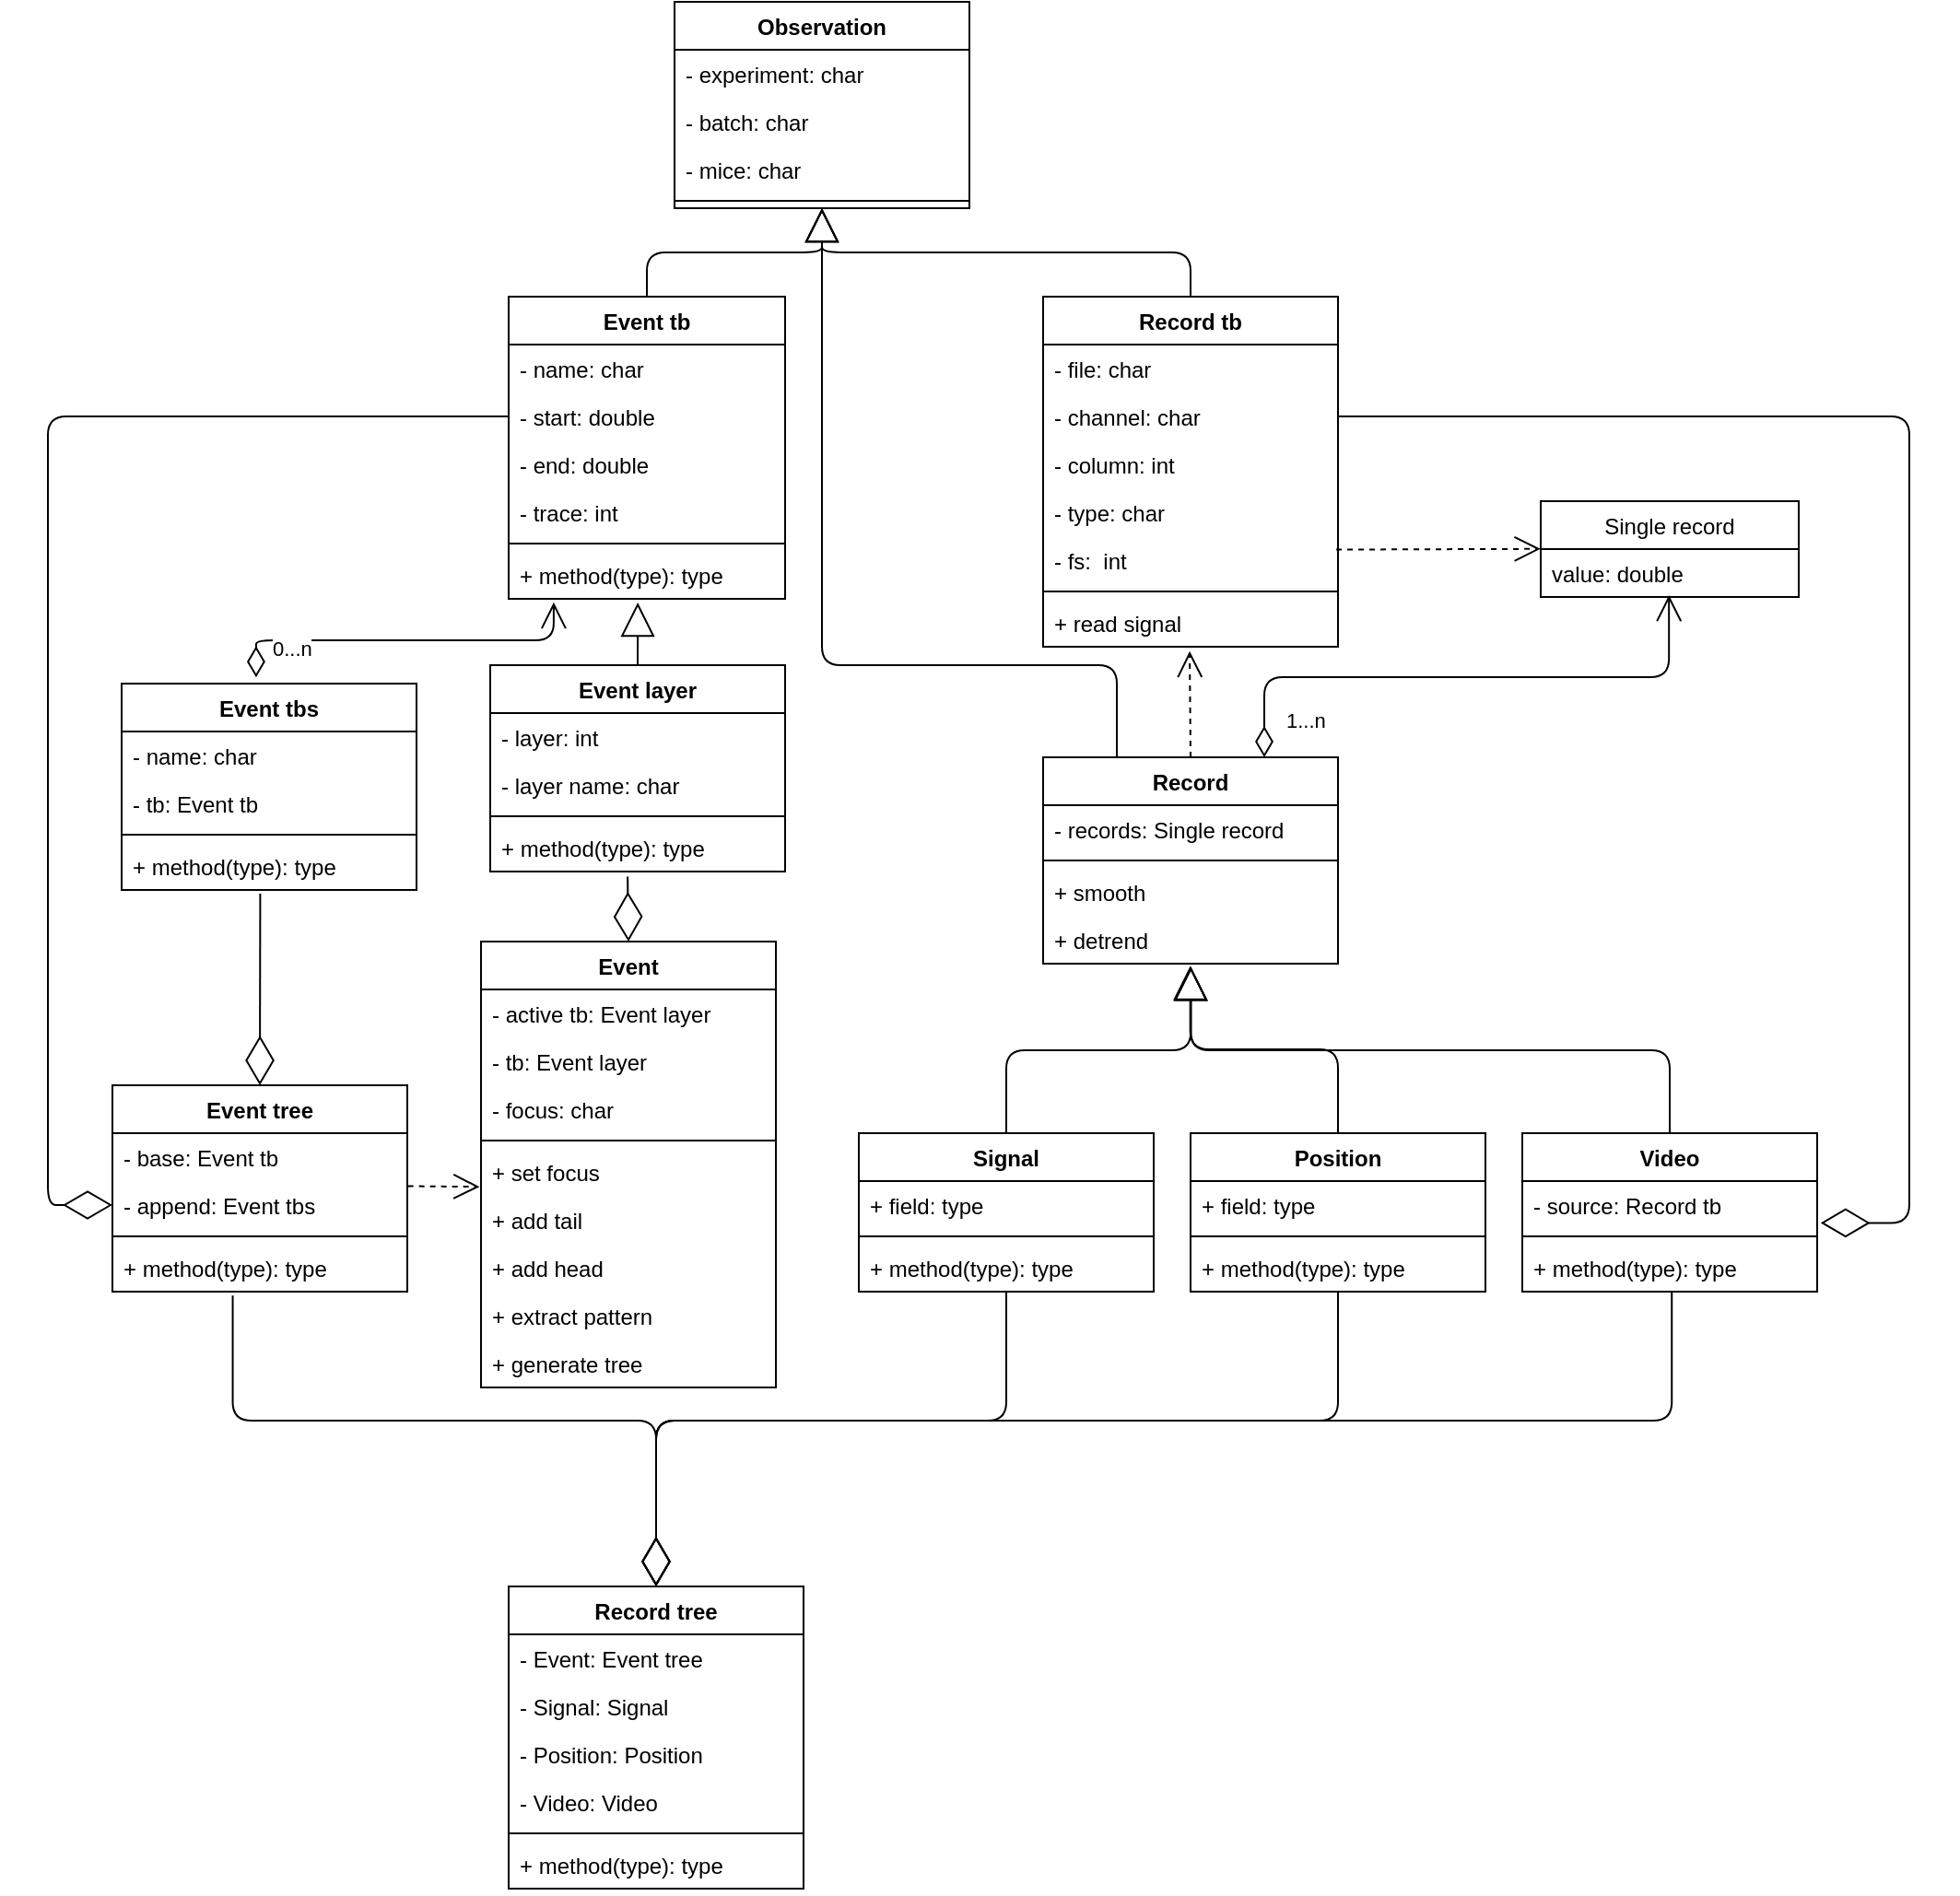 <mxfile version="18.1.3" type="github">
  <diagram id="C5RBs43oDa-KdzZeNtuy" name="Page-1">
    <mxGraphModel dx="677" dy="383" grid="1" gridSize="10" guides="1" tooltips="1" connect="1" arrows="1" fold="1" page="1" pageScale="2" pageWidth="827" pageHeight="1169" math="0" shadow="0">
      <root>
        <mxCell id="WIyWlLk6GJQsqaUBKTNV-0" />
        <mxCell id="WIyWlLk6GJQsqaUBKTNV-1" parent="WIyWlLk6GJQsqaUBKTNV-0" />
        <mxCell id="g5X8tNQzVNiP0ZFBKcUi-2" value="Observation" style="swimlane;fontStyle=1;align=center;verticalAlign=top;childLayout=stackLayout;horizontal=1;startSize=26;horizontalStack=0;resizeParent=1;resizeParentMax=0;resizeLast=0;collapsible=1;marginBottom=0;" parent="WIyWlLk6GJQsqaUBKTNV-1" vertex="1">
          <mxGeometry x="400" y="50" width="160" height="112" as="geometry">
            <mxRectangle x="400" y="50" width="40" height="26" as="alternateBounds" />
          </mxGeometry>
        </mxCell>
        <mxCell id="g5X8tNQzVNiP0ZFBKcUi-3" value="- experiment: char" style="text;strokeColor=none;fillColor=none;align=left;verticalAlign=top;spacingLeft=4;spacingRight=4;overflow=hidden;rotatable=0;points=[[0,0.5],[1,0.5]];portConstraint=eastwest;" parent="g5X8tNQzVNiP0ZFBKcUi-2" vertex="1">
          <mxGeometry y="26" width="160" height="26" as="geometry" />
        </mxCell>
        <mxCell id="g5X8tNQzVNiP0ZFBKcUi-6" value="- batch: char" style="text;strokeColor=none;fillColor=none;align=left;verticalAlign=top;spacingLeft=4;spacingRight=4;overflow=hidden;rotatable=0;points=[[0,0.5],[1,0.5]];portConstraint=eastwest;" parent="g5X8tNQzVNiP0ZFBKcUi-2" vertex="1">
          <mxGeometry y="52" width="160" height="26" as="geometry" />
        </mxCell>
        <mxCell id="g5X8tNQzVNiP0ZFBKcUi-7" value="- mice: char" style="text;strokeColor=none;fillColor=none;align=left;verticalAlign=top;spacingLeft=4;spacingRight=4;overflow=hidden;rotatable=0;points=[[0,0.5],[1,0.5]];portConstraint=eastwest;" parent="g5X8tNQzVNiP0ZFBKcUi-2" vertex="1">
          <mxGeometry y="78" width="160" height="26" as="geometry" />
        </mxCell>
        <mxCell id="g5X8tNQzVNiP0ZFBKcUi-4" value="" style="line;strokeWidth=1;fillColor=none;align=left;verticalAlign=middle;spacingTop=-1;spacingLeft=3;spacingRight=3;rotatable=0;labelPosition=right;points=[];portConstraint=eastwest;" parent="g5X8tNQzVNiP0ZFBKcUi-2" vertex="1">
          <mxGeometry y="104" width="160" height="8" as="geometry" />
        </mxCell>
        <mxCell id="g5X8tNQzVNiP0ZFBKcUi-10" value="Event tb" style="swimlane;fontStyle=1;align=center;verticalAlign=top;childLayout=stackLayout;horizontal=1;startSize=26;horizontalStack=0;resizeParent=1;resizeParentMax=0;resizeLast=0;collapsible=1;marginBottom=0;" parent="WIyWlLk6GJQsqaUBKTNV-1" vertex="1">
          <mxGeometry x="310" y="210" width="150" height="164" as="geometry">
            <mxRectangle x="10" y="210" width="70" height="26" as="alternateBounds" />
          </mxGeometry>
        </mxCell>
        <mxCell id="g5X8tNQzVNiP0ZFBKcUi-16" value="- name: char" style="text;strokeColor=none;fillColor=none;align=left;verticalAlign=top;spacingLeft=4;spacingRight=4;overflow=hidden;rotatable=0;points=[[0,0.5],[1,0.5]];portConstraint=eastwest;" parent="g5X8tNQzVNiP0ZFBKcUi-10" vertex="1">
          <mxGeometry y="26" width="150" height="26" as="geometry" />
        </mxCell>
        <mxCell id="g5X8tNQzVNiP0ZFBKcUi-17" value="- start: double" style="text;strokeColor=none;fillColor=none;align=left;verticalAlign=top;spacingLeft=4;spacingRight=4;overflow=hidden;rotatable=0;points=[[0,0.5],[1,0.5]];portConstraint=eastwest;" parent="g5X8tNQzVNiP0ZFBKcUi-10" vertex="1">
          <mxGeometry y="52" width="150" height="26" as="geometry" />
        </mxCell>
        <mxCell id="g5X8tNQzVNiP0ZFBKcUi-18" value="- end: double" style="text;strokeColor=none;fillColor=none;align=left;verticalAlign=top;spacingLeft=4;spacingRight=4;overflow=hidden;rotatable=0;points=[[0,0.5],[1,0.5]];portConstraint=eastwest;" parent="g5X8tNQzVNiP0ZFBKcUi-10" vertex="1">
          <mxGeometry y="78" width="150" height="26" as="geometry" />
        </mxCell>
        <mxCell id="14vzVCktS70kC3hWp3zM-2" value="- trace: int" style="text;strokeColor=none;fillColor=none;align=left;verticalAlign=top;spacingLeft=4;spacingRight=4;overflow=hidden;rotatable=0;points=[[0,0.5],[1,0.5]];portConstraint=eastwest;" vertex="1" parent="g5X8tNQzVNiP0ZFBKcUi-10">
          <mxGeometry y="104" width="150" height="26" as="geometry" />
        </mxCell>
        <mxCell id="g5X8tNQzVNiP0ZFBKcUi-12" value="" style="line;strokeWidth=1;fillColor=none;align=left;verticalAlign=middle;spacingTop=-1;spacingLeft=3;spacingRight=3;rotatable=0;labelPosition=right;points=[];portConstraint=eastwest;" parent="g5X8tNQzVNiP0ZFBKcUi-10" vertex="1">
          <mxGeometry y="130" width="150" height="8" as="geometry" />
        </mxCell>
        <mxCell id="g5X8tNQzVNiP0ZFBKcUi-13" value="+ method(type): type" style="text;strokeColor=none;fillColor=none;align=left;verticalAlign=top;spacingLeft=4;spacingRight=4;overflow=hidden;rotatable=0;points=[[0,0.5],[1,0.5]];portConstraint=eastwest;" parent="g5X8tNQzVNiP0ZFBKcUi-10" vertex="1">
          <mxGeometry y="138" width="150" height="26" as="geometry" />
        </mxCell>
        <mxCell id="g5X8tNQzVNiP0ZFBKcUi-21" value="Record tb" style="swimlane;fontStyle=1;align=center;verticalAlign=top;childLayout=stackLayout;horizontal=1;startSize=26;horizontalStack=0;resizeParent=1;resizeParentMax=0;resizeLast=0;collapsible=1;marginBottom=0;" parent="WIyWlLk6GJQsqaUBKTNV-1" vertex="1">
          <mxGeometry x="600" y="210" width="160" height="190" as="geometry">
            <mxRectangle x="230" y="210" width="70" height="26" as="alternateBounds" />
          </mxGeometry>
        </mxCell>
        <mxCell id="g5X8tNQzVNiP0ZFBKcUi-22" value="- file: char" style="text;strokeColor=none;fillColor=none;align=left;verticalAlign=top;spacingLeft=4;spacingRight=4;overflow=hidden;rotatable=0;points=[[0,0.5],[1,0.5]];portConstraint=eastwest;" parent="g5X8tNQzVNiP0ZFBKcUi-21" vertex="1">
          <mxGeometry y="26" width="160" height="26" as="geometry" />
        </mxCell>
        <mxCell id="g5X8tNQzVNiP0ZFBKcUi-25" value="- channel: char" style="text;strokeColor=none;fillColor=none;align=left;verticalAlign=top;spacingLeft=4;spacingRight=4;overflow=hidden;rotatable=0;points=[[0,0.5],[1,0.5]];portConstraint=eastwest;" parent="g5X8tNQzVNiP0ZFBKcUi-21" vertex="1">
          <mxGeometry y="52" width="160" height="26" as="geometry" />
        </mxCell>
        <mxCell id="g5X8tNQzVNiP0ZFBKcUi-161" value="- column: int" style="text;strokeColor=none;fillColor=none;align=left;verticalAlign=top;spacingLeft=4;spacingRight=4;overflow=hidden;rotatable=0;points=[[0,0.5],[1,0.5]];portConstraint=eastwest;" parent="g5X8tNQzVNiP0ZFBKcUi-21" vertex="1">
          <mxGeometry y="78" width="160" height="26" as="geometry" />
        </mxCell>
        <mxCell id="g5X8tNQzVNiP0ZFBKcUi-160" value="- type: char" style="text;strokeColor=none;fillColor=none;align=left;verticalAlign=top;spacingLeft=4;spacingRight=4;overflow=hidden;rotatable=0;points=[[0,0.5],[1,0.5]];portConstraint=eastwest;" parent="g5X8tNQzVNiP0ZFBKcUi-21" vertex="1">
          <mxGeometry y="104" width="160" height="26" as="geometry" />
        </mxCell>
        <mxCell id="g5X8tNQzVNiP0ZFBKcUi-171" value="- fs:  int" style="text;strokeColor=none;fillColor=none;align=left;verticalAlign=top;spacingLeft=4;spacingRight=4;overflow=hidden;rotatable=0;points=[[0,0.5],[1,0.5]];portConstraint=eastwest;" parent="g5X8tNQzVNiP0ZFBKcUi-21" vertex="1">
          <mxGeometry y="130" width="160" height="26" as="geometry" />
        </mxCell>
        <mxCell id="g5X8tNQzVNiP0ZFBKcUi-23" value="" style="line;strokeWidth=1;fillColor=none;align=left;verticalAlign=middle;spacingTop=-1;spacingLeft=3;spacingRight=3;rotatable=0;labelPosition=right;points=[];portConstraint=eastwest;" parent="g5X8tNQzVNiP0ZFBKcUi-21" vertex="1">
          <mxGeometry y="156" width="160" height="8" as="geometry" />
        </mxCell>
        <mxCell id="g5X8tNQzVNiP0ZFBKcUi-24" value="+ read signal" style="text;strokeColor=none;fillColor=none;align=left;verticalAlign=top;spacingLeft=4;spacingRight=4;overflow=hidden;rotatable=0;points=[[0,0.5],[1,0.5]];portConstraint=eastwest;" parent="g5X8tNQzVNiP0ZFBKcUi-21" vertex="1">
          <mxGeometry y="164" width="160" height="26" as="geometry" />
        </mxCell>
        <mxCell id="g5X8tNQzVNiP0ZFBKcUi-29" value="Event" style="swimlane;fontStyle=1;align=center;verticalAlign=top;childLayout=stackLayout;horizontal=1;startSize=26;horizontalStack=0;resizeParent=1;resizeParentMax=0;resizeLast=0;collapsible=1;marginBottom=0;" parent="WIyWlLk6GJQsqaUBKTNV-1" vertex="1">
          <mxGeometry x="295" y="560" width="160" height="242" as="geometry" />
        </mxCell>
        <mxCell id="g5X8tNQzVNiP0ZFBKcUi-30" value="- active tb: Event layer" style="text;strokeColor=none;fillColor=none;align=left;verticalAlign=top;spacingLeft=4;spacingRight=4;overflow=hidden;rotatable=0;points=[[0,0.5],[1,0.5]];portConstraint=eastwest;" parent="g5X8tNQzVNiP0ZFBKcUi-29" vertex="1">
          <mxGeometry y="26" width="160" height="26" as="geometry" />
        </mxCell>
        <mxCell id="g5X8tNQzVNiP0ZFBKcUi-33" value="- tb: Event layer" style="text;strokeColor=none;fillColor=none;align=left;verticalAlign=top;spacingLeft=4;spacingRight=4;overflow=hidden;rotatable=0;points=[[0,0.5],[1,0.5]];portConstraint=eastwest;" parent="g5X8tNQzVNiP0ZFBKcUi-29" vertex="1">
          <mxGeometry y="52" width="160" height="26" as="geometry" />
        </mxCell>
        <mxCell id="g5X8tNQzVNiP0ZFBKcUi-34" value="- focus: char" style="text;strokeColor=none;fillColor=none;align=left;verticalAlign=top;spacingLeft=4;spacingRight=4;overflow=hidden;rotatable=0;points=[[0,0.5],[1,0.5]];portConstraint=eastwest;" parent="g5X8tNQzVNiP0ZFBKcUi-29" vertex="1">
          <mxGeometry y="78" width="160" height="26" as="geometry" />
        </mxCell>
        <mxCell id="g5X8tNQzVNiP0ZFBKcUi-31" value="" style="line;strokeWidth=1;fillColor=none;align=left;verticalAlign=middle;spacingTop=-1;spacingLeft=3;spacingRight=3;rotatable=0;labelPosition=right;points=[];portConstraint=eastwest;" parent="g5X8tNQzVNiP0ZFBKcUi-29" vertex="1">
          <mxGeometry y="104" width="160" height="8" as="geometry" />
        </mxCell>
        <mxCell id="g5X8tNQzVNiP0ZFBKcUi-32" value="+ set focus" style="text;strokeColor=none;fillColor=none;align=left;verticalAlign=top;spacingLeft=4;spacingRight=4;overflow=hidden;rotatable=0;points=[[0,0.5],[1,0.5]];portConstraint=eastwest;" parent="g5X8tNQzVNiP0ZFBKcUi-29" vertex="1">
          <mxGeometry y="112" width="160" height="26" as="geometry" />
        </mxCell>
        <mxCell id="g5X8tNQzVNiP0ZFBKcUi-38" value="+ add tail" style="text;strokeColor=none;fillColor=none;align=left;verticalAlign=top;spacingLeft=4;spacingRight=4;overflow=hidden;rotatable=0;points=[[0,0.5],[1,0.5]];portConstraint=eastwest;" parent="g5X8tNQzVNiP0ZFBKcUi-29" vertex="1">
          <mxGeometry y="138" width="160" height="26" as="geometry" />
        </mxCell>
        <mxCell id="g5X8tNQzVNiP0ZFBKcUi-154" value="+ add head" style="text;strokeColor=none;fillColor=none;align=left;verticalAlign=top;spacingLeft=4;spacingRight=4;overflow=hidden;rotatable=0;points=[[0,0.5],[1,0.5]];portConstraint=eastwest;" parent="g5X8tNQzVNiP0ZFBKcUi-29" vertex="1">
          <mxGeometry y="164" width="160" height="26" as="geometry" />
        </mxCell>
        <mxCell id="14vzVCktS70kC3hWp3zM-0" value="+ extract pattern" style="text;strokeColor=none;fillColor=none;align=left;verticalAlign=top;spacingLeft=4;spacingRight=4;overflow=hidden;rotatable=0;points=[[0,0.5],[1,0.5]];portConstraint=eastwest;" vertex="1" parent="g5X8tNQzVNiP0ZFBKcUi-29">
          <mxGeometry y="190" width="160" height="26" as="geometry" />
        </mxCell>
        <mxCell id="g5X8tNQzVNiP0ZFBKcUi-162" value="+ generate tree" style="text;strokeColor=none;fillColor=none;align=left;verticalAlign=top;spacingLeft=4;spacingRight=4;overflow=hidden;rotatable=0;points=[[0,0.5],[1,0.5]];portConstraint=eastwest;" parent="g5X8tNQzVNiP0ZFBKcUi-29" vertex="1">
          <mxGeometry y="216" width="160" height="26" as="geometry" />
        </mxCell>
        <mxCell id="g5X8tNQzVNiP0ZFBKcUi-45" value="Record" style="swimlane;fontStyle=1;align=center;verticalAlign=top;childLayout=stackLayout;horizontal=1;startSize=26;horizontalStack=0;resizeParent=1;resizeParentMax=0;resizeLast=0;collapsible=1;marginBottom=0;" parent="WIyWlLk6GJQsqaUBKTNV-1" vertex="1">
          <mxGeometry x="600" y="460" width="160" height="112" as="geometry" />
        </mxCell>
        <mxCell id="g5X8tNQzVNiP0ZFBKcUi-46" value="- records: Single record" style="text;strokeColor=none;fillColor=none;align=left;verticalAlign=top;spacingLeft=4;spacingRight=4;overflow=hidden;rotatable=0;points=[[0,0.5],[1,0.5]];portConstraint=eastwest;" parent="g5X8tNQzVNiP0ZFBKcUi-45" vertex="1">
          <mxGeometry y="26" width="160" height="26" as="geometry" />
        </mxCell>
        <mxCell id="g5X8tNQzVNiP0ZFBKcUi-47" value="" style="line;strokeWidth=1;fillColor=none;align=left;verticalAlign=middle;spacingTop=-1;spacingLeft=3;spacingRight=3;rotatable=0;labelPosition=right;points=[];portConstraint=eastwest;" parent="g5X8tNQzVNiP0ZFBKcUi-45" vertex="1">
          <mxGeometry y="52" width="160" height="8" as="geometry" />
        </mxCell>
        <mxCell id="g5X8tNQzVNiP0ZFBKcUi-48" value="+ smooth" style="text;strokeColor=none;fillColor=none;align=left;verticalAlign=top;spacingLeft=4;spacingRight=4;overflow=hidden;rotatable=0;points=[[0,0.5],[1,0.5]];portConstraint=eastwest;" parent="g5X8tNQzVNiP0ZFBKcUi-45" vertex="1">
          <mxGeometry y="60" width="160" height="26" as="geometry" />
        </mxCell>
        <mxCell id="g5X8tNQzVNiP0ZFBKcUi-156" value="+ detrend" style="text;strokeColor=none;fillColor=none;align=left;verticalAlign=top;spacingLeft=4;spacingRight=4;overflow=hidden;rotatable=0;points=[[0,0.5],[1,0.5]];portConstraint=eastwest;" parent="g5X8tNQzVNiP0ZFBKcUi-45" vertex="1">
          <mxGeometry y="86" width="160" height="26" as="geometry" />
        </mxCell>
        <mxCell id="g5X8tNQzVNiP0ZFBKcUi-50" value="" style="endArrow=open;endSize=12;dashed=1;html=1;rounded=0;entryX=0.497;entryY=1.093;entryDx=0;entryDy=0;entryPerimeter=0;exitX=0.5;exitY=0;exitDx=0;exitDy=0;" parent="WIyWlLk6GJQsqaUBKTNV-1" source="g5X8tNQzVNiP0ZFBKcUi-45" target="g5X8tNQzVNiP0ZFBKcUi-24" edge="1">
          <mxGeometry width="160" relative="1" as="geometry">
            <mxPoint x="430" y="350" as="sourcePoint" />
            <mxPoint x="590" y="350" as="targetPoint" />
          </mxGeometry>
        </mxCell>
        <mxCell id="g5X8tNQzVNiP0ZFBKcUi-62" value="Signal" style="swimlane;fontStyle=1;align=center;verticalAlign=top;childLayout=stackLayout;horizontal=1;startSize=26;horizontalStack=0;resizeParent=1;resizeParentMax=0;resizeLast=0;collapsible=1;marginBottom=0;" parent="WIyWlLk6GJQsqaUBKTNV-1" vertex="1">
          <mxGeometry x="500" y="664" width="160" height="86" as="geometry">
            <mxRectangle x="500" y="664" width="70" height="26" as="alternateBounds" />
          </mxGeometry>
        </mxCell>
        <mxCell id="g5X8tNQzVNiP0ZFBKcUi-63" value="+ field: type" style="text;strokeColor=none;fillColor=none;align=left;verticalAlign=top;spacingLeft=4;spacingRight=4;overflow=hidden;rotatable=0;points=[[0,0.5],[1,0.5]];portConstraint=eastwest;" parent="g5X8tNQzVNiP0ZFBKcUi-62" vertex="1">
          <mxGeometry y="26" width="160" height="26" as="geometry" />
        </mxCell>
        <mxCell id="g5X8tNQzVNiP0ZFBKcUi-64" value="" style="line;strokeWidth=1;fillColor=none;align=left;verticalAlign=middle;spacingTop=-1;spacingLeft=3;spacingRight=3;rotatable=0;labelPosition=right;points=[];portConstraint=eastwest;" parent="g5X8tNQzVNiP0ZFBKcUi-62" vertex="1">
          <mxGeometry y="52" width="160" height="8" as="geometry" />
        </mxCell>
        <mxCell id="g5X8tNQzVNiP0ZFBKcUi-65" value="+ method(type): type" style="text;strokeColor=none;fillColor=none;align=left;verticalAlign=top;spacingLeft=4;spacingRight=4;overflow=hidden;rotatable=0;points=[[0,0.5],[1,0.5]];portConstraint=eastwest;" parent="g5X8tNQzVNiP0ZFBKcUi-62" vertex="1">
          <mxGeometry y="60" width="160" height="26" as="geometry" />
        </mxCell>
        <mxCell id="g5X8tNQzVNiP0ZFBKcUi-66" value="Position" style="swimlane;fontStyle=1;align=center;verticalAlign=top;childLayout=stackLayout;horizontal=1;startSize=26;horizontalStack=0;resizeParent=1;resizeParentMax=0;resizeLast=0;collapsible=1;marginBottom=0;" parent="WIyWlLk6GJQsqaUBKTNV-1" vertex="1">
          <mxGeometry x="680" y="664" width="160" height="86" as="geometry">
            <mxRectangle x="680" y="664" width="80" height="26" as="alternateBounds" />
          </mxGeometry>
        </mxCell>
        <mxCell id="g5X8tNQzVNiP0ZFBKcUi-67" value="+ field: type" style="text;strokeColor=none;fillColor=none;align=left;verticalAlign=top;spacingLeft=4;spacingRight=4;overflow=hidden;rotatable=0;points=[[0,0.5],[1,0.5]];portConstraint=eastwest;" parent="g5X8tNQzVNiP0ZFBKcUi-66" vertex="1">
          <mxGeometry y="26" width="160" height="26" as="geometry" />
        </mxCell>
        <mxCell id="g5X8tNQzVNiP0ZFBKcUi-68" value="" style="line;strokeWidth=1;fillColor=none;align=left;verticalAlign=middle;spacingTop=-1;spacingLeft=3;spacingRight=3;rotatable=0;labelPosition=right;points=[];portConstraint=eastwest;" parent="g5X8tNQzVNiP0ZFBKcUi-66" vertex="1">
          <mxGeometry y="52" width="160" height="8" as="geometry" />
        </mxCell>
        <mxCell id="g5X8tNQzVNiP0ZFBKcUi-69" value="+ method(type): type" style="text;strokeColor=none;fillColor=none;align=left;verticalAlign=top;spacingLeft=4;spacingRight=4;overflow=hidden;rotatable=0;points=[[0,0.5],[1,0.5]];portConstraint=eastwest;" parent="g5X8tNQzVNiP0ZFBKcUi-66" vertex="1">
          <mxGeometry y="60" width="160" height="26" as="geometry" />
        </mxCell>
        <mxCell id="g5X8tNQzVNiP0ZFBKcUi-70" value="Video" style="swimlane;fontStyle=1;align=center;verticalAlign=top;childLayout=stackLayout;horizontal=1;startSize=26;horizontalStack=0;resizeParent=1;resizeParentMax=0;resizeLast=0;collapsible=1;marginBottom=0;" parent="WIyWlLk6GJQsqaUBKTNV-1" vertex="1">
          <mxGeometry x="860" y="664" width="160" height="86" as="geometry">
            <mxRectangle x="860" y="664" width="60" height="26" as="alternateBounds" />
          </mxGeometry>
        </mxCell>
        <mxCell id="g5X8tNQzVNiP0ZFBKcUi-71" value="- source: Record tb" style="text;strokeColor=none;fillColor=none;align=left;verticalAlign=top;spacingLeft=4;spacingRight=4;overflow=hidden;rotatable=0;points=[[0,0.5],[1,0.5]];portConstraint=eastwest;" parent="g5X8tNQzVNiP0ZFBKcUi-70" vertex="1">
          <mxGeometry y="26" width="160" height="26" as="geometry" />
        </mxCell>
        <mxCell id="g5X8tNQzVNiP0ZFBKcUi-72" value="" style="line;strokeWidth=1;fillColor=none;align=left;verticalAlign=middle;spacingTop=-1;spacingLeft=3;spacingRight=3;rotatable=0;labelPosition=right;points=[];portConstraint=eastwest;" parent="g5X8tNQzVNiP0ZFBKcUi-70" vertex="1">
          <mxGeometry y="52" width="160" height="8" as="geometry" />
        </mxCell>
        <mxCell id="g5X8tNQzVNiP0ZFBKcUi-73" value="+ method(type): type" style="text;strokeColor=none;fillColor=none;align=left;verticalAlign=top;spacingLeft=4;spacingRight=4;overflow=hidden;rotatable=0;points=[[0,0.5],[1,0.5]];portConstraint=eastwest;" parent="g5X8tNQzVNiP0ZFBKcUi-70" vertex="1">
          <mxGeometry y="60" width="160" height="26" as="geometry" />
        </mxCell>
        <mxCell id="g5X8tNQzVNiP0ZFBKcUi-89" value="" style="endArrow=block;endSize=16;endFill=0;html=1;exitX=0.5;exitY=0;exitDx=0;exitDy=0;edgeStyle=elbowEdgeStyle;entryX=0.501;entryY=1.062;entryDx=0;entryDy=0;entryPerimeter=0;elbow=vertical;" parent="WIyWlLk6GJQsqaUBKTNV-1" source="g5X8tNQzVNiP0ZFBKcUi-62" target="g5X8tNQzVNiP0ZFBKcUi-156" edge="1">
          <mxGeometry width="160" relative="1" as="geometry">
            <mxPoint x="620" y="500" as="sourcePoint" />
            <mxPoint x="780" y="500" as="targetPoint" />
          </mxGeometry>
        </mxCell>
        <mxCell id="g5X8tNQzVNiP0ZFBKcUi-90" value="" style="endArrow=block;endSize=16;endFill=0;html=1;exitX=0.5;exitY=0;exitDx=0;exitDy=0;edgeStyle=elbowEdgeStyle;elbow=vertical;entryX=0.499;entryY=1.046;entryDx=0;entryDy=0;entryPerimeter=0;" parent="WIyWlLk6GJQsqaUBKTNV-1" source="g5X8tNQzVNiP0ZFBKcUi-66" target="g5X8tNQzVNiP0ZFBKcUi-156" edge="1">
          <mxGeometry width="160" relative="1" as="geometry">
            <mxPoint x="550" y="620" as="sourcePoint" />
            <mxPoint x="700" y="550" as="targetPoint" />
          </mxGeometry>
        </mxCell>
        <mxCell id="g5X8tNQzVNiP0ZFBKcUi-91" value="" style="endArrow=block;endSize=16;endFill=0;html=1;edgeStyle=elbowEdgeStyle;elbow=vertical;exitX=0.5;exitY=0;exitDx=0;exitDy=0;entryX=0.501;entryY=1.062;entryDx=0;entryDy=0;entryPerimeter=0;" parent="WIyWlLk6GJQsqaUBKTNV-1" source="g5X8tNQzVNiP0ZFBKcUi-70" target="g5X8tNQzVNiP0ZFBKcUi-156" edge="1">
          <mxGeometry width="160" relative="1" as="geometry">
            <mxPoint x="880" y="600" as="sourcePoint" />
            <mxPoint x="680" y="570" as="targetPoint" />
          </mxGeometry>
        </mxCell>
        <mxCell id="g5X8tNQzVNiP0ZFBKcUi-94" value="Record tree" style="swimlane;fontStyle=1;align=center;verticalAlign=top;childLayout=stackLayout;horizontal=1;startSize=26;horizontalStack=0;resizeParent=1;resizeParentMax=0;resizeLast=0;collapsible=1;marginBottom=0;" parent="WIyWlLk6GJQsqaUBKTNV-1" vertex="1">
          <mxGeometry x="310" y="910" width="160" height="164" as="geometry" />
        </mxCell>
        <mxCell id="g5X8tNQzVNiP0ZFBKcUi-95" value="- Event: Event tree" style="text;strokeColor=none;fillColor=none;align=left;verticalAlign=top;spacingLeft=4;spacingRight=4;overflow=hidden;rotatable=0;points=[[0,0.5],[1,0.5]];portConstraint=eastwest;" parent="g5X8tNQzVNiP0ZFBKcUi-94" vertex="1">
          <mxGeometry y="26" width="160" height="26" as="geometry" />
        </mxCell>
        <mxCell id="g5X8tNQzVNiP0ZFBKcUi-138" value="- Signal: Signal" style="text;strokeColor=none;fillColor=none;align=left;verticalAlign=top;spacingLeft=4;spacingRight=4;overflow=hidden;rotatable=0;points=[[0,0.5],[1,0.5]];portConstraint=eastwest;" parent="g5X8tNQzVNiP0ZFBKcUi-94" vertex="1">
          <mxGeometry y="52" width="160" height="26" as="geometry" />
        </mxCell>
        <mxCell id="g5X8tNQzVNiP0ZFBKcUi-98" value="- Position: Position" style="text;strokeColor=none;fillColor=none;align=left;verticalAlign=top;spacingLeft=4;spacingRight=4;overflow=hidden;rotatable=0;points=[[0,0.5],[1,0.5]];portConstraint=eastwest;" parent="g5X8tNQzVNiP0ZFBKcUi-94" vertex="1">
          <mxGeometry y="78" width="160" height="26" as="geometry" />
        </mxCell>
        <mxCell id="g5X8tNQzVNiP0ZFBKcUi-99" value="- Video: Video" style="text;strokeColor=none;fillColor=none;align=left;verticalAlign=top;spacingLeft=4;spacingRight=4;overflow=hidden;rotatable=0;points=[[0,0.5],[1,0.5]];portConstraint=eastwest;" parent="g5X8tNQzVNiP0ZFBKcUi-94" vertex="1">
          <mxGeometry y="104" width="160" height="26" as="geometry" />
        </mxCell>
        <mxCell id="g5X8tNQzVNiP0ZFBKcUi-96" value="" style="line;strokeWidth=1;fillColor=none;align=left;verticalAlign=middle;spacingTop=-1;spacingLeft=3;spacingRight=3;rotatable=0;labelPosition=right;points=[];portConstraint=eastwest;" parent="g5X8tNQzVNiP0ZFBKcUi-94" vertex="1">
          <mxGeometry y="130" width="160" height="8" as="geometry" />
        </mxCell>
        <mxCell id="g5X8tNQzVNiP0ZFBKcUi-97" value="+ method(type): type" style="text;strokeColor=none;fillColor=none;align=left;verticalAlign=top;spacingLeft=4;spacingRight=4;overflow=hidden;rotatable=0;points=[[0,0.5],[1,0.5]];portConstraint=eastwest;" parent="g5X8tNQzVNiP0ZFBKcUi-94" vertex="1">
          <mxGeometry y="138" width="160" height="26" as="geometry" />
        </mxCell>
        <mxCell id="g5X8tNQzVNiP0ZFBKcUi-100" value="Event tree" style="swimlane;fontStyle=1;align=center;verticalAlign=top;childLayout=stackLayout;horizontal=1;startSize=26;horizontalStack=0;resizeParent=1;resizeParentMax=0;resizeLast=0;collapsible=1;marginBottom=0;" parent="WIyWlLk6GJQsqaUBKTNV-1" vertex="1">
          <mxGeometry x="95" y="638" width="160" height="112" as="geometry" />
        </mxCell>
        <mxCell id="g5X8tNQzVNiP0ZFBKcUi-101" value="- base: Event tb" style="text;strokeColor=none;fillColor=none;align=left;verticalAlign=top;spacingLeft=4;spacingRight=4;overflow=hidden;rotatable=0;points=[[0,0.5],[1,0.5]];portConstraint=eastwest;" parent="g5X8tNQzVNiP0ZFBKcUi-100" vertex="1">
          <mxGeometry y="26" width="160" height="26" as="geometry" />
        </mxCell>
        <mxCell id="g5X8tNQzVNiP0ZFBKcUi-104" value="- append: Event tbs" style="text;strokeColor=none;fillColor=none;align=left;verticalAlign=top;spacingLeft=4;spacingRight=4;overflow=hidden;rotatable=0;points=[[0,0.5],[1,0.5]];portConstraint=eastwest;" parent="g5X8tNQzVNiP0ZFBKcUi-100" vertex="1">
          <mxGeometry y="52" width="160" height="26" as="geometry" />
        </mxCell>
        <mxCell id="g5X8tNQzVNiP0ZFBKcUi-102" value="" style="line;strokeWidth=1;fillColor=none;align=left;verticalAlign=middle;spacingTop=-1;spacingLeft=3;spacingRight=3;rotatable=0;labelPosition=right;points=[];portConstraint=eastwest;" parent="g5X8tNQzVNiP0ZFBKcUi-100" vertex="1">
          <mxGeometry y="78" width="160" height="8" as="geometry" />
        </mxCell>
        <mxCell id="g5X8tNQzVNiP0ZFBKcUi-103" value="+ method(type): type" style="text;strokeColor=none;fillColor=none;align=left;verticalAlign=top;spacingLeft=4;spacingRight=4;overflow=hidden;rotatable=0;points=[[0,0.5],[1,0.5]];portConstraint=eastwest;" parent="g5X8tNQzVNiP0ZFBKcUi-100" vertex="1">
          <mxGeometry y="86" width="160" height="26" as="geometry" />
        </mxCell>
        <mxCell id="g5X8tNQzVNiP0ZFBKcUi-106" value="Event layer" style="swimlane;fontStyle=1;align=center;verticalAlign=top;childLayout=stackLayout;horizontal=1;startSize=26;horizontalStack=0;resizeParent=1;resizeParentMax=0;resizeLast=0;collapsible=1;marginBottom=0;" parent="WIyWlLk6GJQsqaUBKTNV-1" vertex="1">
          <mxGeometry x="300" y="410" width="160" height="112" as="geometry" />
        </mxCell>
        <mxCell id="g5X8tNQzVNiP0ZFBKcUi-107" value="- layer: int" style="text;strokeColor=none;fillColor=none;align=left;verticalAlign=top;spacingLeft=4;spacingRight=4;overflow=hidden;rotatable=0;points=[[0,0.5],[1,0.5]];portConstraint=eastwest;" parent="g5X8tNQzVNiP0ZFBKcUi-106" vertex="1">
          <mxGeometry y="26" width="160" height="26" as="geometry" />
        </mxCell>
        <mxCell id="14vzVCktS70kC3hWp3zM-1" value="- layer name: char" style="text;strokeColor=none;fillColor=none;align=left;verticalAlign=top;spacingLeft=4;spacingRight=4;overflow=hidden;rotatable=0;points=[[0,0.5],[1,0.5]];portConstraint=eastwest;" vertex="1" parent="g5X8tNQzVNiP0ZFBKcUi-106">
          <mxGeometry y="52" width="160" height="26" as="geometry" />
        </mxCell>
        <mxCell id="g5X8tNQzVNiP0ZFBKcUi-108" value="" style="line;strokeWidth=1;fillColor=none;align=left;verticalAlign=middle;spacingTop=-1;spacingLeft=3;spacingRight=3;rotatable=0;labelPosition=right;points=[];portConstraint=eastwest;" parent="g5X8tNQzVNiP0ZFBKcUi-106" vertex="1">
          <mxGeometry y="78" width="160" height="8" as="geometry" />
        </mxCell>
        <mxCell id="g5X8tNQzVNiP0ZFBKcUi-109" value="+ method(type): type" style="text;strokeColor=none;fillColor=none;align=left;verticalAlign=top;spacingLeft=4;spacingRight=4;overflow=hidden;rotatable=0;points=[[0,0.5],[1,0.5]];portConstraint=eastwest;" parent="g5X8tNQzVNiP0ZFBKcUi-106" vertex="1">
          <mxGeometry y="86" width="160" height="26" as="geometry" />
        </mxCell>
        <mxCell id="g5X8tNQzVNiP0ZFBKcUi-112" value="" style="endArrow=block;endSize=16;endFill=0;html=1;elbow=vertical;exitX=0.5;exitY=0;exitDx=0;exitDy=0;entryX=0.467;entryY=1.077;entryDx=0;entryDy=0;entryPerimeter=0;" parent="WIyWlLk6GJQsqaUBKTNV-1" source="g5X8tNQzVNiP0ZFBKcUi-106" target="g5X8tNQzVNiP0ZFBKcUi-13" edge="1">
          <mxGeometry width="160" relative="1" as="geometry">
            <mxPoint x="470" y="420" as="sourcePoint" />
            <mxPoint x="630" y="420" as="targetPoint" />
          </mxGeometry>
        </mxCell>
        <mxCell id="g5X8tNQzVNiP0ZFBKcUi-114" value="Event tbs" style="swimlane;fontStyle=1;align=center;verticalAlign=top;childLayout=stackLayout;horizontal=1;startSize=26;horizontalStack=0;resizeParent=1;resizeParentMax=0;resizeLast=0;collapsible=1;marginBottom=0;" parent="WIyWlLk6GJQsqaUBKTNV-1" vertex="1">
          <mxGeometry x="100" y="420" width="160" height="112" as="geometry" />
        </mxCell>
        <mxCell id="g5X8tNQzVNiP0ZFBKcUi-115" value="- name: char" style="text;strokeColor=none;fillColor=none;align=left;verticalAlign=top;spacingLeft=4;spacingRight=4;overflow=hidden;rotatable=0;points=[[0,0.5],[1,0.5]];portConstraint=eastwest;" parent="g5X8tNQzVNiP0ZFBKcUi-114" vertex="1">
          <mxGeometry y="26" width="160" height="26" as="geometry" />
        </mxCell>
        <mxCell id="g5X8tNQzVNiP0ZFBKcUi-118" value="- tb: Event tb" style="text;strokeColor=none;fillColor=none;align=left;verticalAlign=top;spacingLeft=4;spacingRight=4;overflow=hidden;rotatable=0;points=[[0,0.5],[1,0.5]];portConstraint=eastwest;" parent="g5X8tNQzVNiP0ZFBKcUi-114" vertex="1">
          <mxGeometry y="52" width="160" height="26" as="geometry" />
        </mxCell>
        <mxCell id="g5X8tNQzVNiP0ZFBKcUi-116" value="" style="line;strokeWidth=1;fillColor=none;align=left;verticalAlign=middle;spacingTop=-1;spacingLeft=3;spacingRight=3;rotatable=0;labelPosition=right;points=[];portConstraint=eastwest;" parent="g5X8tNQzVNiP0ZFBKcUi-114" vertex="1">
          <mxGeometry y="78" width="160" height="8" as="geometry" />
        </mxCell>
        <mxCell id="g5X8tNQzVNiP0ZFBKcUi-117" value="+ method(type): type" style="text;strokeColor=none;fillColor=none;align=left;verticalAlign=top;spacingLeft=4;spacingRight=4;overflow=hidden;rotatable=0;points=[[0,0.5],[1,0.5]];portConstraint=eastwest;" parent="g5X8tNQzVNiP0ZFBKcUi-114" vertex="1">
          <mxGeometry y="86" width="160" height="26" as="geometry" />
        </mxCell>
        <mxCell id="g5X8tNQzVNiP0ZFBKcUi-122" value="0...n" style="endArrow=open;html=1;endSize=12;startArrow=diamondThin;startSize=14;startFill=0;edgeStyle=elbowEdgeStyle;align=left;verticalAlign=bottom;entryX=0.163;entryY=1.074;entryDx=0;entryDy=0;entryPerimeter=0;exitX=0.456;exitY=-0.03;exitDx=0;exitDy=0;exitPerimeter=0;elbow=vertical;" parent="WIyWlLk6GJQsqaUBKTNV-1" source="g5X8tNQzVNiP0ZFBKcUi-114" target="g5X8tNQzVNiP0ZFBKcUi-13" edge="1">
          <mxGeometry x="-0.936" y="-7" relative="1" as="geometry">
            <mxPoint x="330" y="480" as="sourcePoint" />
            <mxPoint x="490" y="480" as="targetPoint" />
            <mxPoint as="offset" />
          </mxGeometry>
        </mxCell>
        <mxCell id="g5X8tNQzVNiP0ZFBKcUi-123" value="" style="endArrow=diamondThin;endFill=0;endSize=24;html=1;elbow=vertical;entryX=0.5;entryY=0;entryDx=0;entryDy=0;exitX=0.47;exitY=1.079;exitDx=0;exitDy=0;exitPerimeter=0;" parent="WIyWlLk6GJQsqaUBKTNV-1" source="g5X8tNQzVNiP0ZFBKcUi-117" target="g5X8tNQzVNiP0ZFBKcUi-100" edge="1">
          <mxGeometry width="160" relative="1" as="geometry">
            <mxPoint x="310" y="380" as="sourcePoint" />
            <mxPoint x="470" y="380" as="targetPoint" />
          </mxGeometry>
        </mxCell>
        <mxCell id="g5X8tNQzVNiP0ZFBKcUi-125" value="" style="endArrow=diamondThin;endFill=0;endSize=24;html=1;entryX=0;entryY=0.5;entryDx=0;entryDy=0;exitX=0;exitY=0.5;exitDx=0;exitDy=0;edgeStyle=elbowEdgeStyle;" parent="WIyWlLk6GJQsqaUBKTNV-1" source="g5X8tNQzVNiP0ZFBKcUi-17" target="g5X8tNQzVNiP0ZFBKcUi-104" edge="1">
          <mxGeometry width="160" relative="1" as="geometry">
            <mxPoint x="190" y="440" as="sourcePoint" />
            <mxPoint x="350" y="440" as="targetPoint" />
            <Array as="points">
              <mxPoint x="60" y="460" />
            </Array>
          </mxGeometry>
        </mxCell>
        <mxCell id="g5X8tNQzVNiP0ZFBKcUi-129" value="" style="endArrow=diamondThin;endFill=0;endSize=24;html=1;entryX=1.012;entryY=0.874;entryDx=0;entryDy=0;entryPerimeter=0;edgeStyle=elbowEdgeStyle;exitX=1;exitY=0.5;exitDx=0;exitDy=0;" parent="WIyWlLk6GJQsqaUBKTNV-1" source="g5X8tNQzVNiP0ZFBKcUi-25" target="g5X8tNQzVNiP0ZFBKcUi-71" edge="1">
          <mxGeometry width="160" relative="1" as="geometry">
            <mxPoint x="760" y="265.47" as="sourcePoint" />
            <mxPoint x="920" y="265.47" as="targetPoint" />
            <Array as="points">
              <mxPoint x="1070" y="520" />
            </Array>
          </mxGeometry>
        </mxCell>
        <mxCell id="g5X8tNQzVNiP0ZFBKcUi-131" value="" style="endArrow=diamondThin;endFill=0;endSize=24;html=1;exitX=0.466;exitY=1.105;exitDx=0;exitDy=0;exitPerimeter=0;entryX=0.5;entryY=0;entryDx=0;entryDy=0;" parent="WIyWlLk6GJQsqaUBKTNV-1" source="g5X8tNQzVNiP0ZFBKcUi-109" target="g5X8tNQzVNiP0ZFBKcUi-29" edge="1">
          <mxGeometry width="160" relative="1" as="geometry">
            <mxPoint x="390" y="600" as="sourcePoint" />
            <mxPoint x="550" y="600" as="targetPoint" />
          </mxGeometry>
        </mxCell>
        <mxCell id="g5X8tNQzVNiP0ZFBKcUi-134" value="" style="endArrow=diamondThin;endFill=0;endSize=24;html=1;edgeStyle=elbowEdgeStyle;elbow=vertical;entryX=0.5;entryY=0;entryDx=0;entryDy=0;exitX=0.5;exitY=1;exitDx=0;exitDy=0;" parent="WIyWlLk6GJQsqaUBKTNV-1" source="g5X8tNQzVNiP0ZFBKcUi-62" target="g5X8tNQzVNiP0ZFBKcUi-94" edge="1">
          <mxGeometry width="160" relative="1" as="geometry">
            <mxPoint x="577" y="750" as="sourcePoint" />
            <mxPoint x="170" y="840" as="targetPoint" />
            <Array as="points">
              <mxPoint x="400" y="820" />
              <mxPoint x="410" y="786" />
            </Array>
          </mxGeometry>
        </mxCell>
        <mxCell id="g5X8tNQzVNiP0ZFBKcUi-135" value="" style="endArrow=diamondThin;endFill=0;endSize=24;html=1;exitX=0.5;exitY=1;exitDx=0;exitDy=0;edgeStyle=elbowEdgeStyle;elbow=vertical;entryX=0.5;entryY=0;entryDx=0;entryDy=0;" parent="WIyWlLk6GJQsqaUBKTNV-1" source="g5X8tNQzVNiP0ZFBKcUi-66" target="g5X8tNQzVNiP0ZFBKcUi-94" edge="1">
          <mxGeometry width="160" relative="1" as="geometry">
            <mxPoint x="754.72" y="750.004" as="sourcePoint" />
            <mxPoint x="170" y="840" as="targetPoint" />
            <Array as="points">
              <mxPoint x="490" y="820" />
            </Array>
          </mxGeometry>
        </mxCell>
        <mxCell id="g5X8tNQzVNiP0ZFBKcUi-136" value="" style="endArrow=diamondThin;endFill=0;endSize=24;html=1;exitX=0.507;exitY=1.015;exitDx=0;exitDy=0;exitPerimeter=0;edgeStyle=elbowEdgeStyle;elbow=vertical;entryX=0.5;entryY=0;entryDx=0;entryDy=0;" parent="WIyWlLk6GJQsqaUBKTNV-1" source="g5X8tNQzVNiP0ZFBKcUi-73" target="g5X8tNQzVNiP0ZFBKcUi-94" edge="1">
          <mxGeometry width="160" relative="1" as="geometry">
            <mxPoint x="800.0" y="870.004" as="sourcePoint" />
            <mxPoint x="170" y="840" as="targetPoint" />
            <Array as="points">
              <mxPoint x="410" y="820" />
            </Array>
          </mxGeometry>
        </mxCell>
        <mxCell id="g5X8tNQzVNiP0ZFBKcUi-139" value="" style="endArrow=diamondThin;endFill=0;endSize=24;html=1;exitX=0.408;exitY=1.083;exitDx=0;exitDy=0;exitPerimeter=0;edgeStyle=elbowEdgeStyle;elbow=vertical;" parent="WIyWlLk6GJQsqaUBKTNV-1" target="g5X8tNQzVNiP0ZFBKcUi-94" edge="1">
          <mxGeometry width="160" relative="1" as="geometry">
            <mxPoint x="160.28" y="752.158" as="sourcePoint" />
            <mxPoint x="169.88" y="839.672" as="targetPoint" />
            <Array as="points">
              <mxPoint x="230" y="820" />
            </Array>
          </mxGeometry>
        </mxCell>
        <mxCell id="g5X8tNQzVNiP0ZFBKcUi-157" value="" style="endArrow=open;endSize=12;dashed=1;html=1;exitX=1.002;exitY=0.259;exitDx=0;exitDy=0;exitPerimeter=0;entryX=-0.005;entryY=0.812;entryDx=0;entryDy=0;entryPerimeter=0;" parent="WIyWlLk6GJQsqaUBKTNV-1" target="g5X8tNQzVNiP0ZFBKcUi-32" edge="1">
          <mxGeometry width="160" relative="1" as="geometry">
            <mxPoint x="255.32" y="692.734" as="sourcePoint" />
            <mxPoint x="295" y="697.464" as="targetPoint" />
          </mxGeometry>
        </mxCell>
        <mxCell id="g5X8tNQzVNiP0ZFBKcUi-158" value="" style="endArrow=block;endSize=16;endFill=0;html=1;exitX=0.5;exitY=0;exitDx=0;exitDy=0;edgeStyle=elbowEdgeStyle;elbow=vertical;entryX=0.5;entryY=1;entryDx=0;entryDy=0;" parent="WIyWlLk6GJQsqaUBKTNV-1" source="g5X8tNQzVNiP0ZFBKcUi-10" target="g5X8tNQzVNiP0ZFBKcUi-2" edge="1">
          <mxGeometry width="160" relative="1" as="geometry">
            <mxPoint x="470" y="370" as="sourcePoint" />
            <mxPoint x="410" y="80" as="targetPoint" />
          </mxGeometry>
        </mxCell>
        <mxCell id="g5X8tNQzVNiP0ZFBKcUi-159" value="" style="endArrow=block;endSize=16;endFill=0;html=1;exitX=0.5;exitY=0;exitDx=0;exitDy=0;edgeStyle=elbowEdgeStyle;elbow=vertical;entryX=0.5;entryY=1;entryDx=0;entryDy=0;" parent="WIyWlLk6GJQsqaUBKTNV-1" source="g5X8tNQzVNiP0ZFBKcUi-21" target="g5X8tNQzVNiP0ZFBKcUi-2" edge="1">
          <mxGeometry width="160" relative="1" as="geometry">
            <mxPoint x="395" y="220" as="sourcePoint" />
            <mxPoint x="420" y="80" as="targetPoint" />
          </mxGeometry>
        </mxCell>
        <mxCell id="g5X8tNQzVNiP0ZFBKcUi-164" value="" style="endArrow=block;endSize=16;endFill=0;html=1;entryX=0.5;entryY=1;entryDx=0;entryDy=0;edgeStyle=elbowEdgeStyle;elbow=vertical;exitX=0.25;exitY=0;exitDx=0;exitDy=0;" parent="WIyWlLk6GJQsqaUBKTNV-1" source="g5X8tNQzVNiP0ZFBKcUi-45" target="g5X8tNQzVNiP0ZFBKcUi-2" edge="1">
          <mxGeometry width="160" relative="1" as="geometry">
            <mxPoint x="600" y="430" as="sourcePoint" />
            <mxPoint x="480" y="160" as="targetPoint" />
            <Array as="points">
              <mxPoint x="560" y="410" />
              <mxPoint x="510" y="190" />
            </Array>
          </mxGeometry>
        </mxCell>
        <mxCell id="g5X8tNQzVNiP0ZFBKcUi-165" value="Single record" style="swimlane;fontStyle=0;childLayout=stackLayout;horizontal=1;startSize=26;fillColor=none;horizontalStack=0;resizeParent=1;resizeParentMax=0;resizeLast=0;collapsible=1;marginBottom=0;" parent="WIyWlLk6GJQsqaUBKTNV-1" vertex="1">
          <mxGeometry x="870" y="321" width="140" height="52" as="geometry" />
        </mxCell>
        <mxCell id="g5X8tNQzVNiP0ZFBKcUi-166" value="value: double" style="text;strokeColor=none;fillColor=none;align=left;verticalAlign=top;spacingLeft=4;spacingRight=4;overflow=hidden;rotatable=0;points=[[0,0.5],[1,0.5]];portConstraint=eastwest;" parent="g5X8tNQzVNiP0ZFBKcUi-165" vertex="1">
          <mxGeometry y="26" width="140" height="26" as="geometry" />
        </mxCell>
        <mxCell id="g5X8tNQzVNiP0ZFBKcUi-169" value="" style="endArrow=open;endSize=12;dashed=1;html=1;elbow=vertical;entryX=-0.001;entryY=-0.004;entryDx=0;entryDy=0;entryPerimeter=0;exitX=0.994;exitY=0.28;exitDx=0;exitDy=0;exitPerimeter=0;" parent="WIyWlLk6GJQsqaUBKTNV-1" target="g5X8tNQzVNiP0ZFBKcUi-166" edge="1">
          <mxGeometry width="160" relative="1" as="geometry">
            <mxPoint x="759.04" y="347.28" as="sourcePoint" />
            <mxPoint x="870" y="348.002" as="targetPoint" />
          </mxGeometry>
        </mxCell>
        <mxCell id="g5X8tNQzVNiP0ZFBKcUi-170" value="1...n" style="endArrow=open;html=1;endSize=12;startArrow=diamondThin;startSize=14;startFill=0;edgeStyle=orthogonalEdgeStyle;align=left;verticalAlign=bottom;elbow=vertical;entryX=0.497;entryY=0.962;entryDx=0;entryDy=0;entryPerimeter=0;exitX=0.75;exitY=0;exitDx=0;exitDy=0;" parent="WIyWlLk6GJQsqaUBKTNV-1" source="g5X8tNQzVNiP0ZFBKcUi-45" target="g5X8tNQzVNiP0ZFBKcUi-166" edge="1">
          <mxGeometry x="-0.928" y="-10" relative="1" as="geometry">
            <mxPoint x="630" y="420" as="sourcePoint" />
            <mxPoint x="790" y="420" as="targetPoint" />
            <mxPoint as="offset" />
          </mxGeometry>
        </mxCell>
      </root>
    </mxGraphModel>
  </diagram>
</mxfile>
